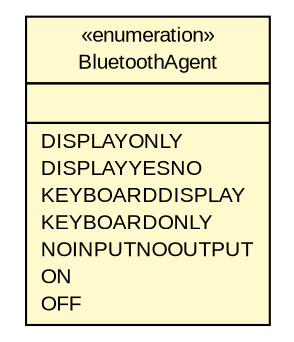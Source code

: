 #!/usr/local/bin/dot
#
# Class diagram 
# Generated by UMLGraph version R5_6 (http://www.umlgraph.org/)
#

digraph G {
	edge [fontname="arial",fontsize=10,labelfontname="arial",labelfontsize=10];
	node [fontname="arial",fontsize=10,shape=plaintext];
	nodesep=0.25;
	ranksep=0.5;
	// de.fhg.fit.biomos.sensorplatform.deprecated.BluetoothAgent
	c44 [label=<<table title="de.fhg.fit.biomos.sensorplatform.deprecated.BluetoothAgent" border="0" cellborder="1" cellspacing="0" cellpadding="2" port="p" bgcolor="lemonChiffon" href="./BluetoothAgent.html">
		<tr><td><table border="0" cellspacing="0" cellpadding="1">
<tr><td align="center" balign="center"> &#171;enumeration&#187; </td></tr>
<tr><td align="center" balign="center"> BluetoothAgent </td></tr>
		</table></td></tr>
		<tr><td><table border="0" cellspacing="0" cellpadding="1">
<tr><td align="left" balign="left">  </td></tr>
		</table></td></tr>
		<tr><td><table border="0" cellspacing="0" cellpadding="1">
<tr><td align="left" balign="left"> DISPLAYONLY </td></tr>
<tr><td align="left" balign="left"> DISPLAYYESNO </td></tr>
<tr><td align="left" balign="left"> KEYBOARDDISPLAY </td></tr>
<tr><td align="left" balign="left"> KEYBOARDONLY </td></tr>
<tr><td align="left" balign="left"> NOINPUTNOOUTPUT </td></tr>
<tr><td align="left" balign="left"> ON </td></tr>
<tr><td align="left" balign="left"> OFF </td></tr>
		</table></td></tr>
		</table>>, URL="./BluetoothAgent.html", fontname="arial", fontcolor="black", fontsize=10.0];
}

